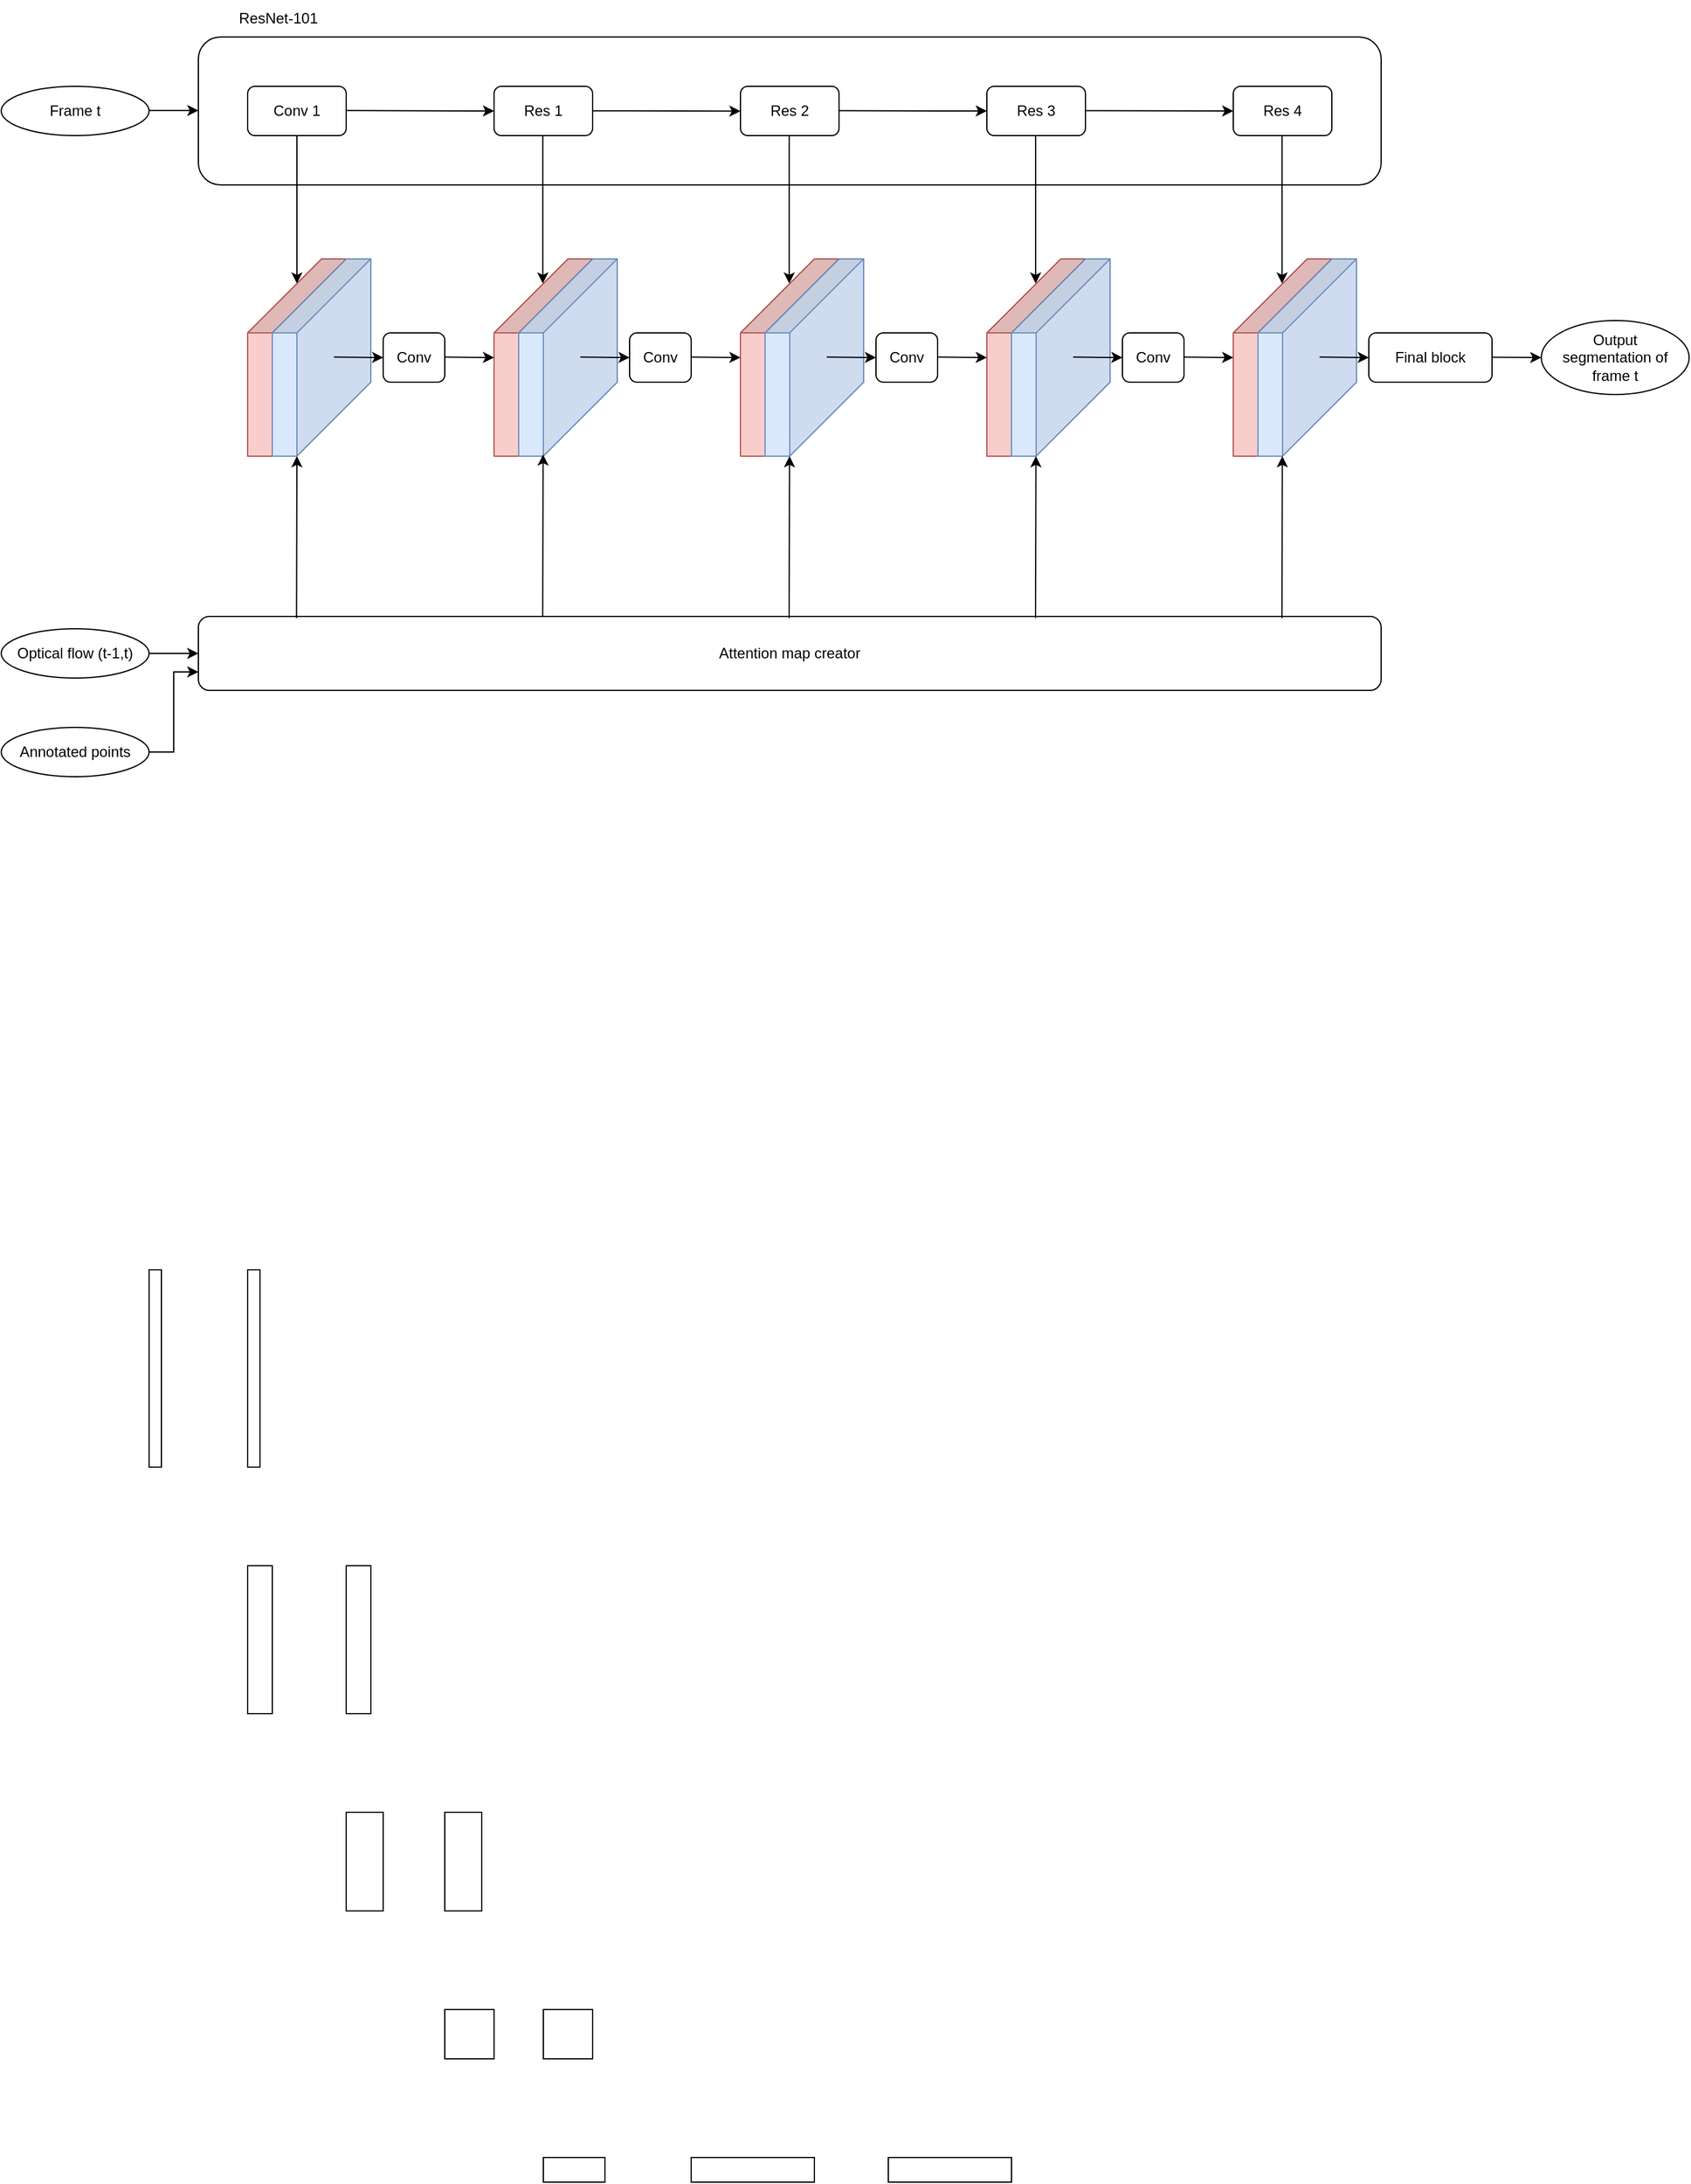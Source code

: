 <mxfile version="20.5.3" type="device"><diagram id="A7fwIA8SNOv4WBn-th3X" name="Page-1"><mxGraphModel dx="2062" dy="1154" grid="1" gridSize="10" guides="1" tooltips="1" connect="1" arrows="1" fold="1" page="1" pageScale="1" pageWidth="850" pageHeight="1100" math="0" shadow="0"><root><mxCell id="0"/><mxCell id="1" parent="0"/><mxCell id="7UAXsTEJduPwyFOiOoAr-6" value="" style="rounded=1;whiteSpace=wrap;html=1;fillColor=none;" parent="1" vertex="1"><mxGeometry x="200" y="160" width="960" height="120" as="geometry"/></mxCell><mxCell id="7UAXsTEJduPwyFOiOoAr-1" value="Res 1" style="rounded=1;whiteSpace=wrap;html=1;" parent="1" vertex="1"><mxGeometry x="440" y="200" width="80" height="40" as="geometry"/></mxCell><mxCell id="7UAXsTEJduPwyFOiOoAr-2" value="Res 2" style="rounded=1;whiteSpace=wrap;html=1;" parent="1" vertex="1"><mxGeometry x="640" y="200" width="80" height="40" as="geometry"/></mxCell><mxCell id="7UAXsTEJduPwyFOiOoAr-3" value="Res 3" style="rounded=1;whiteSpace=wrap;html=1;" parent="1" vertex="1"><mxGeometry x="840" y="200" width="80" height="40" as="geometry"/></mxCell><mxCell id="7UAXsTEJduPwyFOiOoAr-4" value="Res 4" style="rounded=1;whiteSpace=wrap;html=1;" parent="1" vertex="1"><mxGeometry x="1040" y="200" width="80" height="40" as="geometry"/></mxCell><mxCell id="7UAXsTEJduPwyFOiOoAr-5" value="Conv 1" style="rounded=1;whiteSpace=wrap;html=1;" parent="1" vertex="1"><mxGeometry x="240" y="200" width="80" height="40" as="geometry"/></mxCell><mxCell id="7UAXsTEJduPwyFOiOoAr-7" value="ResNet-101" style="text;html=1;strokeColor=none;fillColor=none;align=center;verticalAlign=middle;whiteSpace=wrap;rounded=0;" parent="1" vertex="1"><mxGeometry x="220" y="130" width="90" height="30" as="geometry"/></mxCell><mxCell id="7UAXsTEJduPwyFOiOoAr-8" value="Frame t" style="ellipse;whiteSpace=wrap;html=1;fillColor=none;" parent="1" vertex="1"><mxGeometry x="40" y="200" width="120" height="40" as="geometry"/></mxCell><mxCell id="7UAXsTEJduPwyFOiOoAr-9" value="" style="endArrow=classic;html=1;rounded=0;exitX=0.5;exitY=1;exitDx=0;exitDy=0;" parent="1" source="7UAXsTEJduPwyFOiOoAr-5" edge="1"><mxGeometry width="50" height="50" relative="1" as="geometry"><mxPoint x="350" y="400" as="sourcePoint"/><mxPoint x="280" y="360" as="targetPoint"/></mxGeometry></mxCell><mxCell id="7UAXsTEJduPwyFOiOoAr-10" value="" style="endArrow=classic;html=1;rounded=0;exitX=0.5;exitY=1;exitDx=0;exitDy=0;" parent="1" edge="1"><mxGeometry width="50" height="50" relative="1" as="geometry"><mxPoint x="479.58" y="240" as="sourcePoint"/><mxPoint x="479.58" y="360" as="targetPoint"/></mxGeometry></mxCell><mxCell id="7UAXsTEJduPwyFOiOoAr-11" value="" style="endArrow=classic;html=1;rounded=0;exitX=0.5;exitY=1;exitDx=0;exitDy=0;" parent="1" edge="1"><mxGeometry width="50" height="50" relative="1" as="geometry"><mxPoint x="679.58" y="240" as="sourcePoint"/><mxPoint x="679.58" y="360" as="targetPoint"/></mxGeometry></mxCell><mxCell id="7UAXsTEJduPwyFOiOoAr-12" value="" style="endArrow=classic;html=1;rounded=0;exitX=0.5;exitY=1;exitDx=0;exitDy=0;" parent="1" edge="1"><mxGeometry width="50" height="50" relative="1" as="geometry"><mxPoint x="879.58" y="240" as="sourcePoint"/><mxPoint x="879.58" y="360" as="targetPoint"/></mxGeometry></mxCell><mxCell id="7UAXsTEJduPwyFOiOoAr-13" value="" style="endArrow=classic;html=1;rounded=0;exitX=0.5;exitY=1;exitDx=0;exitDy=0;" parent="1" edge="1"><mxGeometry width="50" height="50" relative="1" as="geometry"><mxPoint x="1079.58" y="240" as="sourcePoint"/><mxPoint x="1079.58" y="360" as="targetPoint"/></mxGeometry></mxCell><mxCell id="7UAXsTEJduPwyFOiOoAr-14" value="" style="shape=cube;whiteSpace=wrap;html=1;boundedLbl=1;backgroundOutline=1;darkOpacity=0.05;darkOpacity2=0.1;fillColor=#f8cecc;direction=south;size=60;strokeColor=#b85450;" parent="1" vertex="1"><mxGeometry x="240" y="340" width="80" height="160" as="geometry"/></mxCell><mxCell id="7UAXsTEJduPwyFOiOoAr-15" value="" style="shape=cube;whiteSpace=wrap;html=1;boundedLbl=1;backgroundOutline=1;darkOpacity=0.05;darkOpacity2=0.1;fillColor=#f8cecc;direction=south;size=60;strokeColor=#b85450;" parent="1" vertex="1"><mxGeometry x="440" y="340" width="80" height="160" as="geometry"/></mxCell><mxCell id="7UAXsTEJduPwyFOiOoAr-16" value="" style="shape=cube;whiteSpace=wrap;html=1;boundedLbl=1;backgroundOutline=1;darkOpacity=0.05;darkOpacity2=0.1;fillColor=#f8cecc;direction=south;size=60;strokeColor=#b85450;" parent="1" vertex="1"><mxGeometry x="640" y="340" width="80" height="160" as="geometry"/></mxCell><mxCell id="7UAXsTEJduPwyFOiOoAr-17" value="" style="shape=cube;whiteSpace=wrap;html=1;boundedLbl=1;backgroundOutline=1;darkOpacity=0.05;darkOpacity2=0.1;fillColor=#f8cecc;direction=south;size=60;strokeColor=#b85450;" parent="1" vertex="1"><mxGeometry x="840" y="340" width="80" height="160" as="geometry"/></mxCell><mxCell id="7UAXsTEJduPwyFOiOoAr-18" value="" style="shape=cube;whiteSpace=wrap;html=1;boundedLbl=1;backgroundOutline=1;darkOpacity=0.05;darkOpacity2=0.1;fillColor=#f8cecc;direction=south;size=60;strokeColor=#b85450;" parent="1" vertex="1"><mxGeometry x="1040" y="340" width="80" height="160" as="geometry"/></mxCell><mxCell id="7UAXsTEJduPwyFOiOoAr-19" value="Optical flow (t-1,t)" style="ellipse;whiteSpace=wrap;html=1;fillColor=none;" parent="1" vertex="1"><mxGeometry x="40" y="640" width="120" height="40" as="geometry"/></mxCell><mxCell id="7UAXsTEJduPwyFOiOoAr-20" value="" style="endArrow=classic;html=1;rounded=0;exitX=1;exitY=0.5;exitDx=0;exitDy=0;" parent="1" source="7UAXsTEJduPwyFOiOoAr-19" edge="1"><mxGeometry width="50" height="50" relative="1" as="geometry"><mxPoint x="560" y="590" as="sourcePoint"/><mxPoint x="200" y="660" as="targetPoint"/></mxGeometry></mxCell><mxCell id="7UAXsTEJduPwyFOiOoAr-21" value="Attention map creator" style="rounded=1;whiteSpace=wrap;html=1;fillColor=none;" parent="1" vertex="1"><mxGeometry x="200" y="630" width="960" height="60" as="geometry"/></mxCell><mxCell id="7UAXsTEJduPwyFOiOoAr-22" value="Annotated points" style="ellipse;whiteSpace=wrap;html=1;fillColor=none;" parent="1" vertex="1"><mxGeometry x="40" y="720" width="120" height="40" as="geometry"/></mxCell><mxCell id="7UAXsTEJduPwyFOiOoAr-23" value="" style="endArrow=classic;html=1;rounded=0;exitX=1;exitY=0.5;exitDx=0;exitDy=0;entryX=0;entryY=0.75;entryDx=0;entryDy=0;" parent="1" source="7UAXsTEJduPwyFOiOoAr-22" target="7UAXsTEJduPwyFOiOoAr-21" edge="1"><mxGeometry width="50" height="50" relative="1" as="geometry"><mxPoint x="560" y="590" as="sourcePoint"/><mxPoint x="610" y="540" as="targetPoint"/><Array as="points"><mxPoint x="180" y="740"/><mxPoint x="180" y="675"/></Array></mxGeometry></mxCell><mxCell id="7UAXsTEJduPwyFOiOoAr-29" value="" style="shape=cube;whiteSpace=wrap;html=1;boundedLbl=1;backgroundOutline=1;darkOpacity=0.05;darkOpacity2=0.1;fillColor=#dae8fc;direction=south;size=60;strokeColor=#6c8ebf;" parent="1" vertex="1"><mxGeometry x="260" y="340" width="80" height="160" as="geometry"/></mxCell><mxCell id="7UAXsTEJduPwyFOiOoAr-30" value="" style="shape=cube;whiteSpace=wrap;html=1;boundedLbl=1;backgroundOutline=1;darkOpacity=0.05;darkOpacity2=0.1;fillColor=#dae8fc;direction=south;size=60;strokeColor=#6c8ebf;" parent="1" vertex="1"><mxGeometry x="460" y="340" width="80" height="160" as="geometry"/></mxCell><mxCell id="7UAXsTEJduPwyFOiOoAr-31" value="" style="shape=cube;whiteSpace=wrap;html=1;boundedLbl=1;backgroundOutline=1;darkOpacity=0.05;darkOpacity2=0.1;fillColor=#dae8fc;direction=south;size=60;strokeColor=#6c8ebf;" parent="1" vertex="1"><mxGeometry x="660" y="340" width="80" height="160" as="geometry"/></mxCell><mxCell id="7UAXsTEJduPwyFOiOoAr-32" value="" style="shape=cube;whiteSpace=wrap;html=1;boundedLbl=1;backgroundOutline=1;darkOpacity=0.05;darkOpacity2=0.1;fillColor=#dae8fc;direction=south;size=60;strokeColor=#6c8ebf;" parent="1" vertex="1"><mxGeometry x="860" y="340" width="80" height="160" as="geometry"/></mxCell><mxCell id="7UAXsTEJduPwyFOiOoAr-33" value="" style="shape=cube;whiteSpace=wrap;html=1;boundedLbl=1;backgroundOutline=1;darkOpacity=0.05;darkOpacity2=0.1;fillColor=#dae8fc;direction=south;size=60;strokeColor=#6c8ebf;" parent="1" vertex="1"><mxGeometry x="1060" y="340" width="80" height="160" as="geometry"/></mxCell><mxCell id="HzDly27s4qeI_roIQIkL-1" value="" style="endArrow=classic;html=1;rounded=0;exitX=0.083;exitY=0.022;exitDx=0;exitDy=0;exitPerimeter=0;" parent="1" source="7UAXsTEJduPwyFOiOoAr-21" edge="1"><mxGeometry width="50" height="50" relative="1" as="geometry"><mxPoint x="280.0" y="625.16" as="sourcePoint"/><mxPoint x="280" y="500" as="targetPoint"/></mxGeometry></mxCell><mxCell id="HzDly27s4qeI_roIQIkL-2" value="" style="endArrow=classic;html=1;rounded=0;exitX=0.083;exitY=0.022;exitDx=0;exitDy=0;exitPerimeter=0;" parent="1" edge="1"><mxGeometry width="50" height="50" relative="1" as="geometry"><mxPoint x="479.5" y="630.0" as="sourcePoint"/><mxPoint x="479.82" y="498.68" as="targetPoint"/></mxGeometry></mxCell><mxCell id="HzDly27s4qeI_roIQIkL-3" value="" style="endArrow=classic;html=1;rounded=0;exitX=0.083;exitY=0.022;exitDx=0;exitDy=0;exitPerimeter=0;" parent="1" edge="1"><mxGeometry width="50" height="50" relative="1" as="geometry"><mxPoint x="679.5" y="631.32" as="sourcePoint"/><mxPoint x="679.82" y="500.0" as="targetPoint"/></mxGeometry></mxCell><mxCell id="HzDly27s4qeI_roIQIkL-4" value="" style="endArrow=classic;html=1;rounded=0;exitX=0.083;exitY=0.022;exitDx=0;exitDy=0;exitPerimeter=0;" parent="1" edge="1"><mxGeometry width="50" height="50" relative="1" as="geometry"><mxPoint x="879.5" y="631.32" as="sourcePoint"/><mxPoint x="879.82" y="500" as="targetPoint"/></mxGeometry></mxCell><mxCell id="HzDly27s4qeI_roIQIkL-5" value="" style="endArrow=classic;html=1;rounded=0;exitX=0.083;exitY=0.022;exitDx=0;exitDy=0;exitPerimeter=0;" parent="1" edge="1"><mxGeometry width="50" height="50" relative="1" as="geometry"><mxPoint x="1079.5" y="631.32" as="sourcePoint"/><mxPoint x="1079.82" y="500" as="targetPoint"/></mxGeometry></mxCell><mxCell id="HzDly27s4qeI_roIQIkL-6" value="" style="endArrow=classic;html=1;rounded=0;" parent="1" edge="1"><mxGeometry width="50" height="50" relative="1" as="geometry"><mxPoint x="310" y="419.66" as="sourcePoint"/><mxPoint x="350" y="420" as="targetPoint"/></mxGeometry></mxCell><mxCell id="HzDly27s4qeI_roIQIkL-7" value="Conv" style="rounded=1;whiteSpace=wrap;html=1;" parent="1" vertex="1"><mxGeometry x="350" y="400" width="50" height="40" as="geometry"/></mxCell><mxCell id="HzDly27s4qeI_roIQIkL-8" value="" style="endArrow=classic;html=1;rounded=0;" parent="1" edge="1"><mxGeometry width="50" height="50" relative="1" as="geometry"><mxPoint x="400.0" y="419.66" as="sourcePoint"/><mxPoint x="440.0" y="420" as="targetPoint"/></mxGeometry></mxCell><mxCell id="HzDly27s4qeI_roIQIkL-10" value="" style="endArrow=classic;html=1;rounded=0;" parent="1" edge="1"><mxGeometry width="50" height="50" relative="1" as="geometry"><mxPoint x="510.0" y="419.66" as="sourcePoint"/><mxPoint x="550.0" y="420" as="targetPoint"/></mxGeometry></mxCell><mxCell id="HzDly27s4qeI_roIQIkL-11" value="Conv" style="rounded=1;whiteSpace=wrap;html=1;" parent="1" vertex="1"><mxGeometry x="550" y="400" width="50" height="40" as="geometry"/></mxCell><mxCell id="HzDly27s4qeI_roIQIkL-12" value="" style="endArrow=classic;html=1;rounded=0;" parent="1" edge="1"><mxGeometry width="50" height="50" relative="1" as="geometry"><mxPoint x="600.0" y="419.66" as="sourcePoint"/><mxPoint x="640.0" y="420" as="targetPoint"/></mxGeometry></mxCell><mxCell id="HzDly27s4qeI_roIQIkL-13" value="" style="endArrow=classic;html=1;rounded=0;" parent="1" edge="1"><mxGeometry width="50" height="50" relative="1" as="geometry"><mxPoint x="710.0" y="419.66" as="sourcePoint"/><mxPoint x="750.0" y="420" as="targetPoint"/></mxGeometry></mxCell><mxCell id="HzDly27s4qeI_roIQIkL-14" value="Conv" style="rounded=1;whiteSpace=wrap;html=1;" parent="1" vertex="1"><mxGeometry x="750" y="400" width="50" height="40" as="geometry"/></mxCell><mxCell id="HzDly27s4qeI_roIQIkL-15" value="" style="endArrow=classic;html=1;rounded=0;" parent="1" edge="1"><mxGeometry width="50" height="50" relative="1" as="geometry"><mxPoint x="800.0" y="419.66" as="sourcePoint"/><mxPoint x="840" y="420" as="targetPoint"/></mxGeometry></mxCell><mxCell id="HzDly27s4qeI_roIQIkL-16" value="" style="endArrow=classic;html=1;rounded=0;" parent="1" edge="1"><mxGeometry width="50" height="50" relative="1" as="geometry"><mxPoint x="910" y="419.66" as="sourcePoint"/><mxPoint x="950" y="420" as="targetPoint"/></mxGeometry></mxCell><mxCell id="HzDly27s4qeI_roIQIkL-17" value="Conv" style="rounded=1;whiteSpace=wrap;html=1;" parent="1" vertex="1"><mxGeometry x="950" y="400" width="50" height="40" as="geometry"/></mxCell><mxCell id="HzDly27s4qeI_roIQIkL-18" value="" style="endArrow=classic;html=1;rounded=0;" parent="1" edge="1"><mxGeometry width="50" height="50" relative="1" as="geometry"><mxPoint x="1000" y="419.66" as="sourcePoint"/><mxPoint x="1040" y="420" as="targetPoint"/></mxGeometry></mxCell><mxCell id="HzDly27s4qeI_roIQIkL-19" value="" style="endArrow=classic;html=1;rounded=0;" parent="1" target="7UAXsTEJduPwyFOiOoAr-6" edge="1"><mxGeometry width="50" height="50" relative="1" as="geometry"><mxPoint x="160" y="219.66" as="sourcePoint"/><mxPoint x="220" y="219.66" as="targetPoint"/></mxGeometry></mxCell><mxCell id="HzDly27s4qeI_roIQIkL-20" value="" style="endArrow=classic;html=1;rounded=0;entryX=0;entryY=0.5;entryDx=0;entryDy=0;" parent="1" target="7UAXsTEJduPwyFOiOoAr-1" edge="1"><mxGeometry width="50" height="50" relative="1" as="geometry"><mxPoint x="320" y="219.66" as="sourcePoint"/><mxPoint x="360" y="219.686" as="targetPoint"/></mxGeometry></mxCell><mxCell id="HzDly27s4qeI_roIQIkL-21" value="" style="endArrow=classic;html=1;rounded=0;entryX=0;entryY=0.5;entryDx=0;entryDy=0;" parent="1" edge="1"><mxGeometry width="50" height="50" relative="1" as="geometry"><mxPoint x="520" y="219.83" as="sourcePoint"/><mxPoint x="640" y="220.17" as="targetPoint"/></mxGeometry></mxCell><mxCell id="HzDly27s4qeI_roIQIkL-22" value="" style="endArrow=classic;html=1;rounded=0;entryX=0;entryY=0.5;entryDx=0;entryDy=0;" parent="1" edge="1"><mxGeometry width="50" height="50" relative="1" as="geometry"><mxPoint x="720" y="219.71" as="sourcePoint"/><mxPoint x="840" y="220.05" as="targetPoint"/></mxGeometry></mxCell><mxCell id="HzDly27s4qeI_roIQIkL-23" value="" style="endArrow=classic;html=1;rounded=0;entryX=0;entryY=0.5;entryDx=0;entryDy=0;" parent="1" edge="1"><mxGeometry width="50" height="50" relative="1" as="geometry"><mxPoint x="920" y="219.71" as="sourcePoint"/><mxPoint x="1040" y="220.05" as="targetPoint"/></mxGeometry></mxCell><mxCell id="HzDly27s4qeI_roIQIkL-26" value="" style="endArrow=classic;html=1;rounded=0;" parent="1" edge="1"><mxGeometry width="50" height="50" relative="1" as="geometry"><mxPoint x="1110" y="419.66" as="sourcePoint"/><mxPoint x="1150" y="420" as="targetPoint"/></mxGeometry></mxCell><mxCell id="HzDly27s4qeI_roIQIkL-27" value="Final block" style="rounded=1;whiteSpace=wrap;html=1;" parent="1" vertex="1"><mxGeometry x="1150" y="400" width="100" height="40" as="geometry"/></mxCell><mxCell id="HzDly27s4qeI_roIQIkL-28" value="" style="endArrow=classic;html=1;rounded=0;" parent="1" edge="1"><mxGeometry width="50" height="50" relative="1" as="geometry"><mxPoint x="1250" y="419.71" as="sourcePoint"/><mxPoint x="1290" y="420.05" as="targetPoint"/></mxGeometry></mxCell><mxCell id="HzDly27s4qeI_roIQIkL-29" value="Output&lt;br&gt;segmentation of frame t" style="ellipse;whiteSpace=wrap;html=1;fillColor=none;" parent="1" vertex="1"><mxGeometry x="1290" y="390" width="120" height="60" as="geometry"/></mxCell><mxCell id="pg6RTKum3gGQVXrZMaVo-1" value="" style="rounded=0;whiteSpace=wrap;html=1;" vertex="1" parent="1"><mxGeometry x="160" y="1160" width="10" height="160" as="geometry"/></mxCell><mxCell id="pg6RTKum3gGQVXrZMaVo-2" value="" style="rounded=0;whiteSpace=wrap;html=1;" vertex="1" parent="1"><mxGeometry x="240" y="1160" width="10" height="160" as="geometry"/></mxCell><mxCell id="pg6RTKum3gGQVXrZMaVo-8" value="" style="rounded=0;whiteSpace=wrap;html=1;" vertex="1" parent="1"><mxGeometry x="240" y="1400" width="20" height="120" as="geometry"/></mxCell><mxCell id="pg6RTKum3gGQVXrZMaVo-9" value="" style="rounded=0;whiteSpace=wrap;html=1;" vertex="1" parent="1"><mxGeometry x="320" y="1400" width="20" height="120" as="geometry"/></mxCell><mxCell id="pg6RTKum3gGQVXrZMaVo-10" value="" style="rounded=0;whiteSpace=wrap;html=1;" vertex="1" parent="1"><mxGeometry x="320" y="1600" width="30" height="80" as="geometry"/></mxCell><mxCell id="pg6RTKum3gGQVXrZMaVo-11" value="" style="rounded=0;whiteSpace=wrap;html=1;" vertex="1" parent="1"><mxGeometry x="400" y="1600" width="30" height="80" as="geometry"/></mxCell><mxCell id="pg6RTKum3gGQVXrZMaVo-12" value="" style="rounded=0;whiteSpace=wrap;html=1;" vertex="1" parent="1"><mxGeometry x="400" y="1760" width="40" height="40" as="geometry"/></mxCell><mxCell id="pg6RTKum3gGQVXrZMaVo-13" value="" style="rounded=0;whiteSpace=wrap;html=1;" vertex="1" parent="1"><mxGeometry x="480" y="1760" width="40" height="40" as="geometry"/></mxCell><mxCell id="pg6RTKum3gGQVXrZMaVo-14" value="" style="rounded=0;whiteSpace=wrap;html=1;" vertex="1" parent="1"><mxGeometry x="480" y="1880" width="50" height="20" as="geometry"/></mxCell><mxCell id="pg6RTKum3gGQVXrZMaVo-17" value="" style="rounded=0;whiteSpace=wrap;html=1;" vertex="1" parent="1"><mxGeometry x="600" y="1880" width="100" height="20" as="geometry"/></mxCell><mxCell id="pg6RTKum3gGQVXrZMaVo-19" value="" style="rounded=0;whiteSpace=wrap;html=1;" vertex="1" parent="1"><mxGeometry x="760" y="1880" width="100" height="20" as="geometry"/></mxCell></root></mxGraphModel></diagram></mxfile>